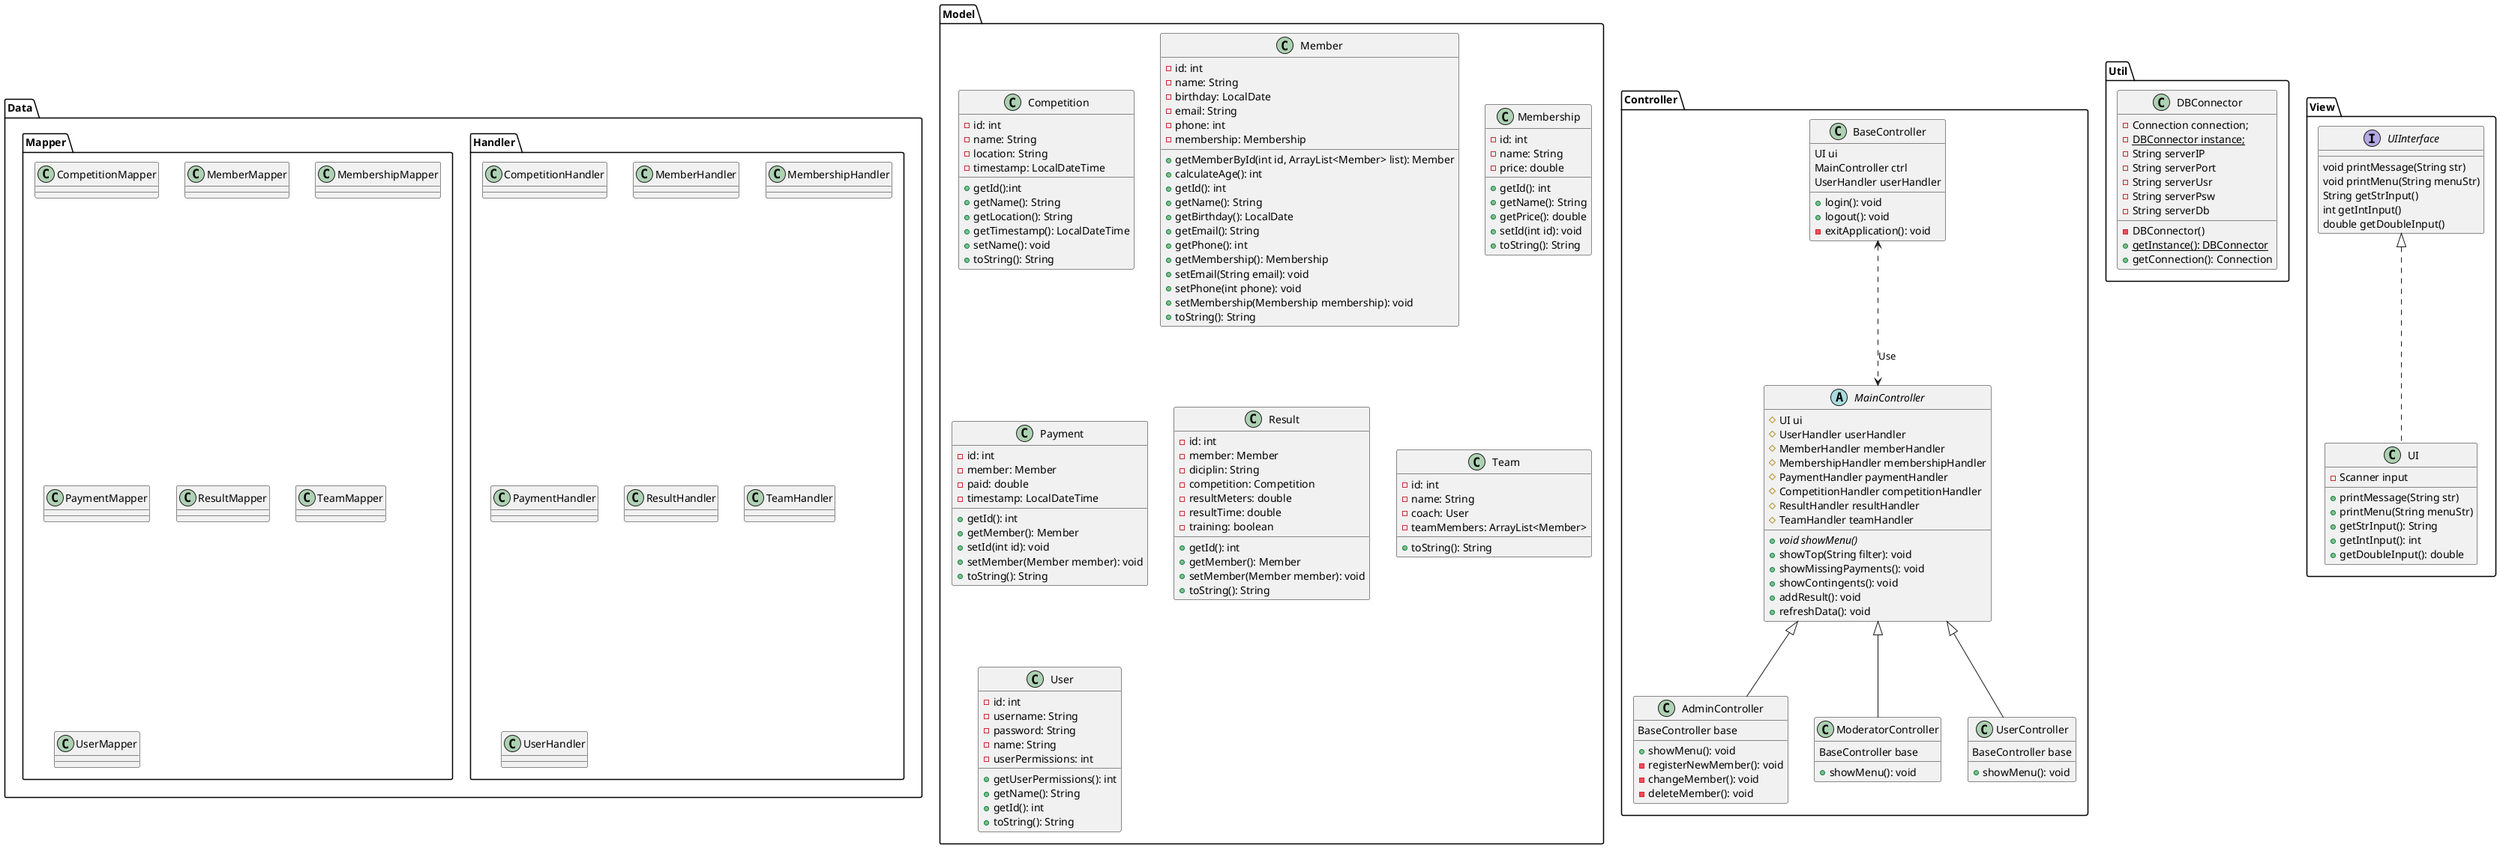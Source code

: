 @startuml

package Controller{
    class BaseController {
        UI ui
        MainController ctrl
        UserHandler userHandler

        +login(): void
        +logout(): void
        -exitApplication(): void
    }

    abstract class MainController{
        +{abstract} void showMenu()
        #UI ui
        #UserHandler userHandler
        #MemberHandler memberHandler
        #MembershipHandler membershipHandler
        #PaymentHandler paymentHandler
        #CompetitionHandler competitionHandler
        #ResultHandler resultHandler
        #TeamHandler teamHandler

        +showTop(String filter): void
        +showMissingPayments(): void
        +showContingents(): void
        +addResult(): void
        +refreshData(): void
    }

    class AdminController {
        BaseController base

        +showMenu(): void
        -registerNewMember(): void
        -changeMember(): void
        -deleteMember(): void
    }

    class ModeratorController {
        BaseController base

        +showMenu(): void
    }

    class UserController {
        BaseController base

        +showMenu(): void
    }

    BaseController <..> MainController : Use
    class AdminController extends MainController
    class ModeratorController extends MainController
    class UserController extends MainController

}

package Data{
    package Handler{
        class CompetitionHandler{

        }

        class MemberHandler{

        }

        class MembershipHandler{

        }

        class PaymentHandler{

        }

        class ResultHandler{

        }

        class TeamHandler{

        }

        class UserHandler{

        }
    }

    package Mapper{
        class CompetitionMapper{

        }

        class MemberMapper{

        }

        class MembershipMapper{

        }

        class PaymentMapper{

        }

        class ResultMapper{

        }

        class TeamMapper{

        }

        class UserMapper{

        }
    }
}

package Model {
    class Competition{
        -id: int
        -name: String
        -location: String
        -timestamp: LocalDateTime

        +getId():int
        +getName(): String
        +getLocation(): String
        +getTimestamp(): LocalDateTime
        +setName(): void
        +toString(): String

    }

    class Member{
        -id: int
        -name: String
        -birthday: LocalDate
        -email: String
        -phone: int
        -membership: Membership

        +getMemberById(int id, ArrayList<Member> list): Member
        +calculateAge(): int
        +getId(): int
        +getName(): String
        +getBirthday(): LocalDate
        +getEmail(): String
        +getPhone(): int
        +getMembership(): Membership
        +setEmail(String email): void
        +setPhone(int phone): void
        +setMembership(Membership membership): void
        +toString(): String
    }

    class Membership{
        -id: int
        -name: String
        -price: double

        +getId(): int
        +getName(): String
        +getPrice(): double
        +setId(int id): void
        +toString(): String
    }

    class Payment{
        -id: int
        -member: Member
        -paid: double
        -timestamp: LocalDateTime

        +getId(): int
        +getMember(): Member
        +setId(int id): void
        +setMember(Member member): void
        +toString(): String

    }

    class Result{
        -id: int
        -member: Member
        -diciplin: String
        -competition: Competition
        -resultMeters: double
        -resultTime: double
        -training: boolean

        +getId(): int
        +getMember(): Member
        +setMember(Member member): void
        +toString(): String
    }

    class Team{
        -id: int
        -name: String
        -coach: User
        -teamMembers: ArrayList<Member>

        +toString(): String
    }

    class User{
        -id: int
        -username: String
        -password: String
        -name: String
        -userPermissions: int

        +getUserPermissions(): int
        +getName(): String
        +getId(): int
        +toString(): String
    }

}

package Util{
    class DBConnector{
        -Connection connection;
        -{static}DBConnector instance;
        -String serverIP
        -String serverPort
        -String serverUsr
        -String serverPsw
        -String serverDb

        -DBConnector()
        +{static}getInstance(): DBConnector
        +getConnection(): Connection
    }
}

package View{
    interface UIInterface{
        void printMessage(String str)
        void printMenu(String menuStr)
        String getStrInput()
        int getIntInput()
        double getDoubleInput()
    }

    class UI {
        -Scanner input
        +printMessage(String str)
        +printMenu(String menuStr)
        +getStrInput(): String
        +getIntInput(): int
        +getDoubleInput(): double

    }

    class UI implements UIInterface

}

@enduml
